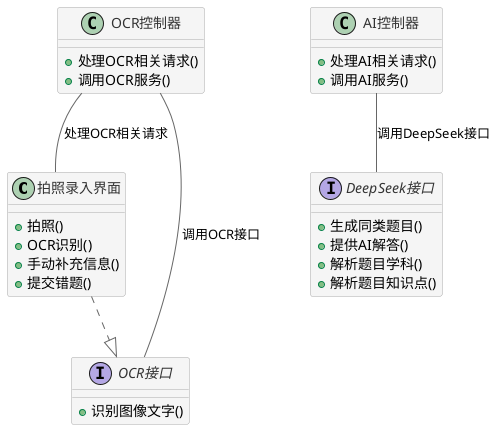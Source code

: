 @startuml
' 设置整体布局方向为从上到下，减少水平方向的交叉
top to bottom direction

' 配置类的外观样式
skinparam class {
    backgroundColor #F5F5F5
    borderColor #AAAAAA
    fontColor #333333
    roundCorner 10
}

' 配置接口的外观样式
skinparam interface {
    backgroundColor #E0F0FF
    borderColor #6699CC
    fontColor #333333
    stereotypeCBackgroundColor #99CCFF
    stereotypeCFontColor #FFFFFF
}

' 配置关联线样式
skinparam arrow {
    color #666666
    size 10
}
skinparam edge {
    thickness 2
    color #666666
}

' 配置继承关系线样式
skinparam inheritance {
    arrowColor #999999
    lineColor #999999
    lineThickness 2
}

' 配置实现关系线样式
skinparam implementation {
    arrowColor #0099CC
    lineColor #0099CC
    lineThickness 2
}

' 界面类
class 拍照录入界面 {
    + 拍照()
    + OCR识别()
    + 手动补充信息()
    + 提交错题()
}

' 接口类
interface OCR接口 {
    + 识别图像文字()
}

interface DeepSeek接口 {
    + 生成同类题目()
    + 提供AI解答()
    + 解析题目学科()
    + 解析题目知识点()
}

' 控制器类
class OCR控制器 {
    + 处理OCR相关请求()
    + 调用OCR服务()
}

class AI控制器 {
    + 处理AI相关请求()
    + 调用AI服务()
}

' 界面类与接口关联
拍照录入界面 ..|> OCR接口

' 控制器类与其他类关联
OCR控制器 -- 拍照录入界面 : 处理OCR相关请求
OCR控制器 -- OCR接口 : 调用OCR接口
AI控制器 -- DeepSeek接口 : 调用DeepSeek接口
@enduml